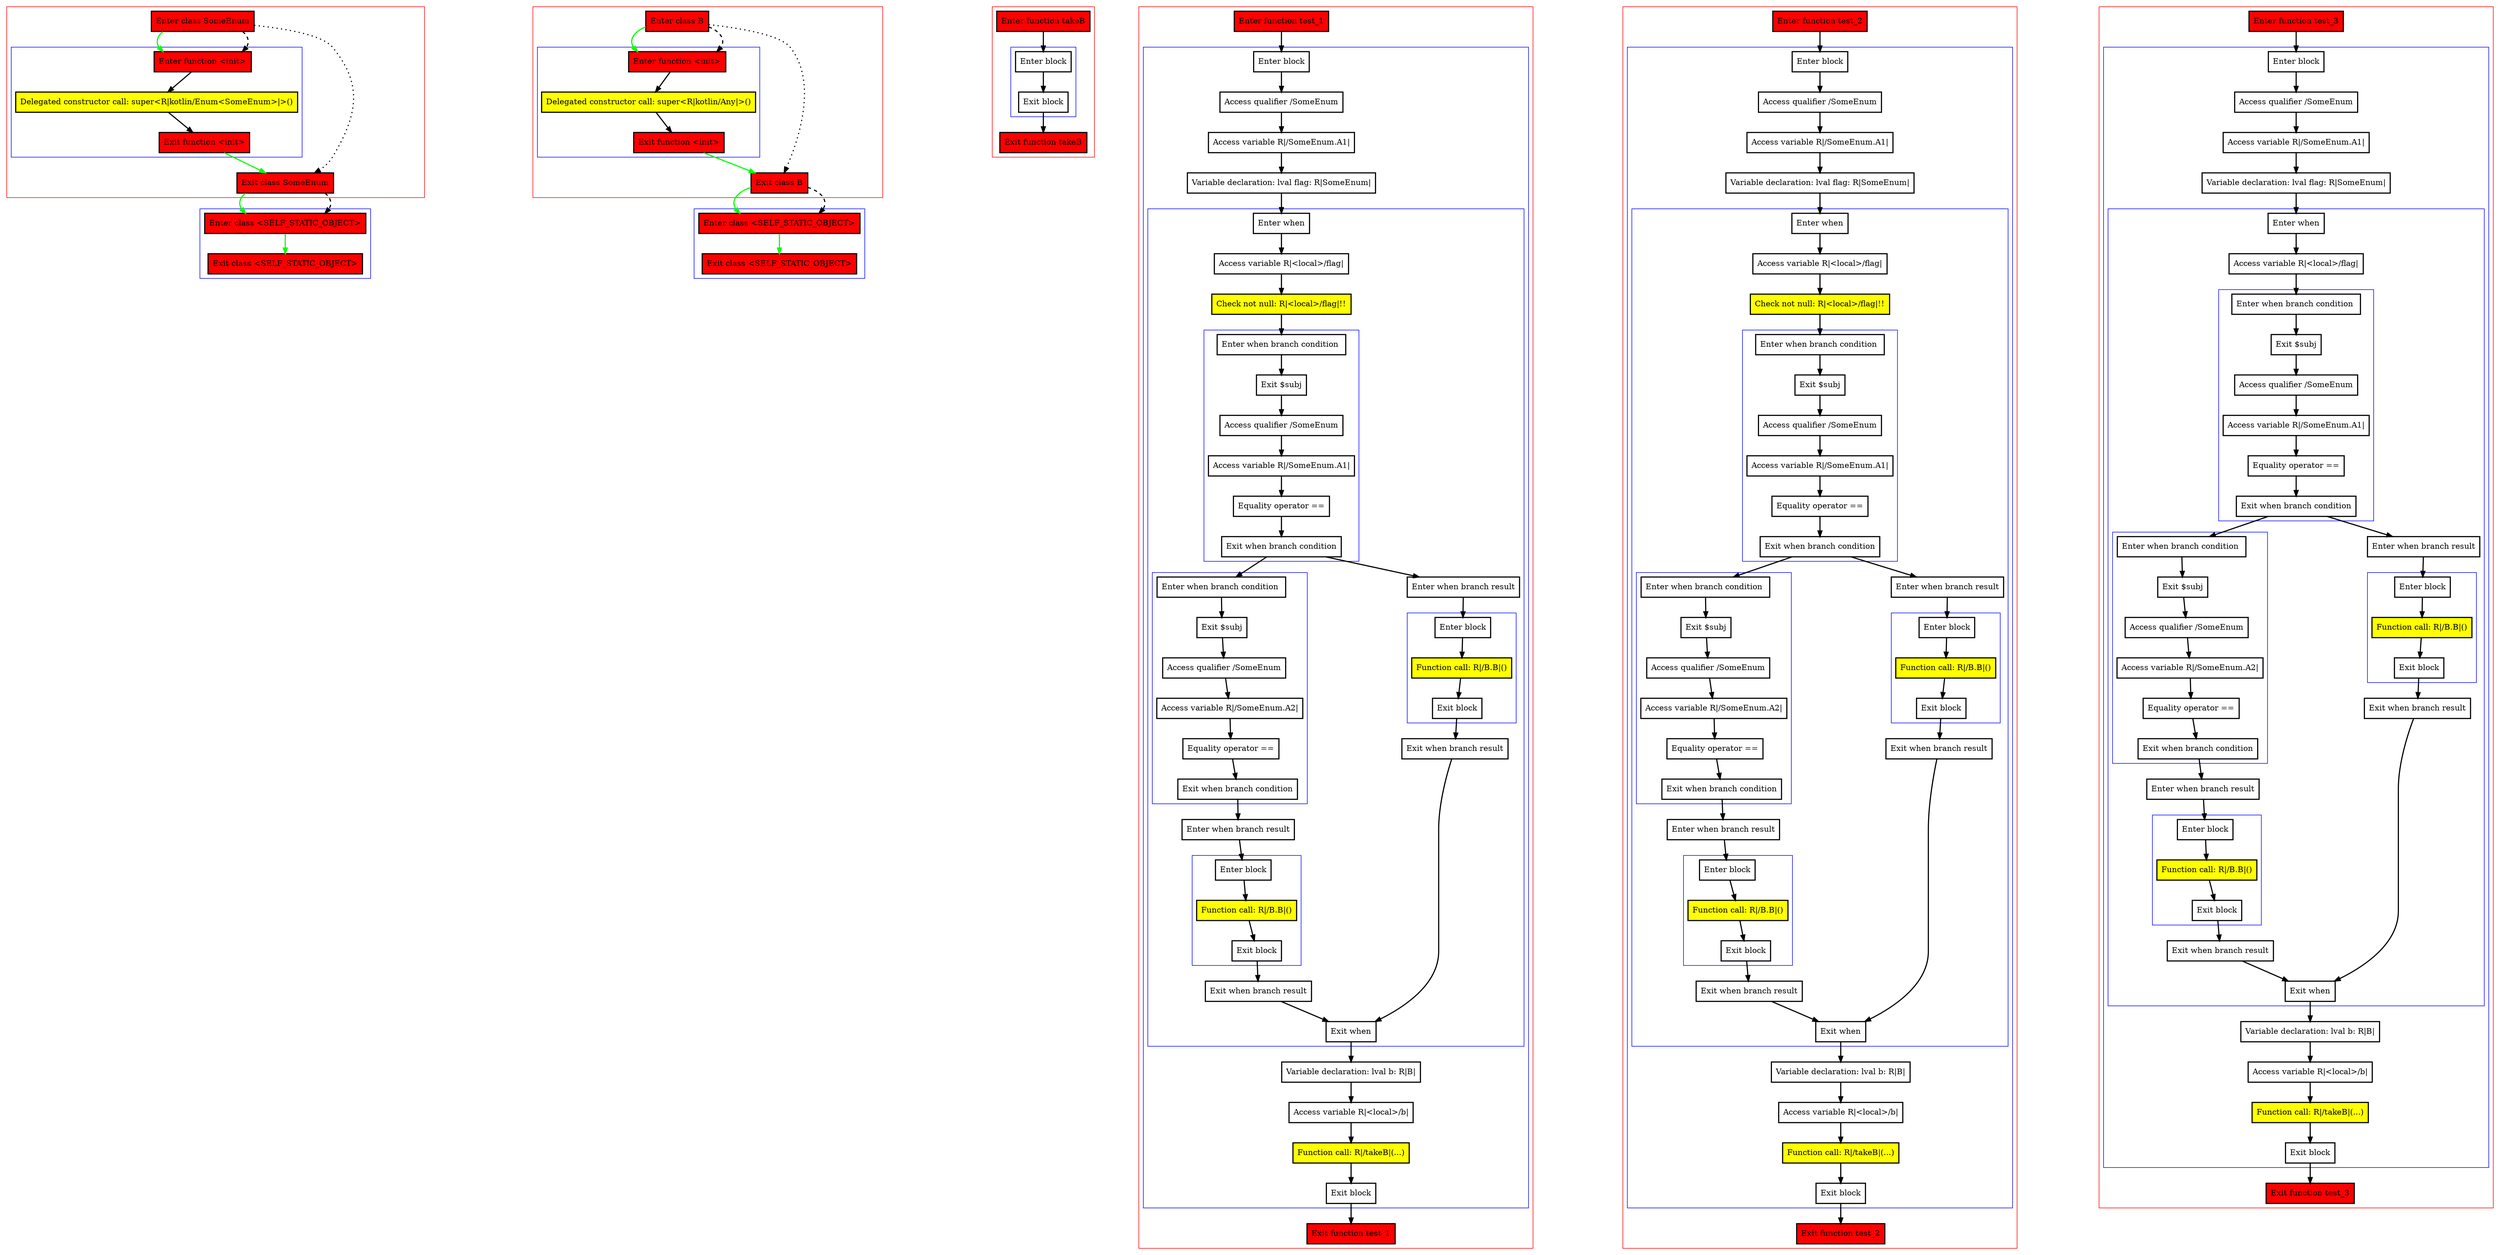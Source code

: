 digraph exhaustiveWhenAndDNNType_kt {
    graph [nodesep=3]
    node [shape=box penwidth=2]
    edge [penwidth=2]

    subgraph cluster_0 {
        color=red
        0 [label="Enter class SomeEnum" style="filled" fillcolor=red];
        subgraph cluster_1 {
            color=blue
            1 [label="Enter function <init>" style="filled" fillcolor=red];
            2 [label="Delegated constructor call: super<R|kotlin/Enum<SomeEnum>|>()" style="filled" fillcolor=yellow];
            3 [label="Exit function <init>" style="filled" fillcolor=red];
        }
        4 [label="Exit class SomeEnum" style="filled" fillcolor=red];
    }
    subgraph cluster_2 {
        color=blue
        5 [label="Enter class <SELF_STATIC_OBJECT>" style="filled" fillcolor=red];
        6 [label="Exit class <SELF_STATIC_OBJECT>" style="filled" fillcolor=red];
    }
    0 -> {1} [color=green];
    0 -> {4} [style=dotted];
    0 -> {1} [style=dashed];
    1 -> {2};
    2 -> {3};
    3 -> {4} [color=green];
    4 -> {5} [color=green];
    4 -> {5} [style=dashed];
    5 -> {6} [color=green];

    subgraph cluster_3 {
        color=red
        7 [label="Enter class B" style="filled" fillcolor=red];
        subgraph cluster_4 {
            color=blue
            8 [label="Enter function <init>" style="filled" fillcolor=red];
            9 [label="Delegated constructor call: super<R|kotlin/Any|>()" style="filled" fillcolor=yellow];
            10 [label="Exit function <init>" style="filled" fillcolor=red];
        }
        11 [label="Exit class B" style="filled" fillcolor=red];
    }
    subgraph cluster_5 {
        color=blue
        12 [label="Enter class <SELF_STATIC_OBJECT>" style="filled" fillcolor=red];
        13 [label="Exit class <SELF_STATIC_OBJECT>" style="filled" fillcolor=red];
    }
    7 -> {8} [color=green];
    7 -> {11} [style=dotted];
    7 -> {8} [style=dashed];
    8 -> {9};
    9 -> {10};
    10 -> {11} [color=green];
    11 -> {12} [color=green];
    11 -> {12} [style=dashed];
    12 -> {13} [color=green];

    subgraph cluster_6 {
        color=red
        14 [label="Enter function takeB" style="filled" fillcolor=red];
        subgraph cluster_7 {
            color=blue
            15 [label="Enter block"];
            16 [label="Exit block"];
        }
        17 [label="Exit function takeB" style="filled" fillcolor=red];
    }
    14 -> {15};
    15 -> {16};
    16 -> {17};

    subgraph cluster_8 {
        color=red
        18 [label="Enter function test_1" style="filled" fillcolor=red];
        subgraph cluster_9 {
            color=blue
            19 [label="Enter block"];
            20 [label="Access qualifier /SomeEnum"];
            21 [label="Access variable R|/SomeEnum.A1|"];
            22 [label="Variable declaration: lval flag: R|SomeEnum|"];
            subgraph cluster_10 {
                color=blue
                23 [label="Enter when"];
                24 [label="Access variable R|<local>/flag|"];
                25 [label="Check not null: R|<local>/flag|!!" style="filled" fillcolor=yellow];
                subgraph cluster_11 {
                    color=blue
                    26 [label="Enter when branch condition "];
                    27 [label="Exit $subj"];
                    28 [label="Access qualifier /SomeEnum"];
                    29 [label="Access variable R|/SomeEnum.A1|"];
                    30 [label="Equality operator =="];
                    31 [label="Exit when branch condition"];
                }
                subgraph cluster_12 {
                    color=blue
                    32 [label="Enter when branch condition "];
                    33 [label="Exit $subj"];
                    34 [label="Access qualifier /SomeEnum"];
                    35 [label="Access variable R|/SomeEnum.A2|"];
                    36 [label="Equality operator =="];
                    37 [label="Exit when branch condition"];
                }
                38 [label="Enter when branch result"];
                subgraph cluster_13 {
                    color=blue
                    39 [label="Enter block"];
                    40 [label="Function call: R|/B.B|()" style="filled" fillcolor=yellow];
                    41 [label="Exit block"];
                }
                42 [label="Exit when branch result"];
                43 [label="Enter when branch result"];
                subgraph cluster_14 {
                    color=blue
                    44 [label="Enter block"];
                    45 [label="Function call: R|/B.B|()" style="filled" fillcolor=yellow];
                    46 [label="Exit block"];
                }
                47 [label="Exit when branch result"];
                48 [label="Exit when"];
            }
            49 [label="Variable declaration: lval b: R|B|"];
            50 [label="Access variable R|<local>/b|"];
            51 [label="Function call: R|/takeB|(...)" style="filled" fillcolor=yellow];
            52 [label="Exit block"];
        }
        53 [label="Exit function test_1" style="filled" fillcolor=red];
    }
    18 -> {19};
    19 -> {20};
    20 -> {21};
    21 -> {22};
    22 -> {23};
    23 -> {24};
    24 -> {25};
    25 -> {26};
    26 -> {27};
    27 -> {28};
    28 -> {29};
    29 -> {30};
    30 -> {31};
    31 -> {32 43};
    32 -> {33};
    33 -> {34};
    34 -> {35};
    35 -> {36};
    36 -> {37};
    37 -> {38};
    38 -> {39};
    39 -> {40};
    40 -> {41};
    41 -> {42};
    42 -> {48};
    43 -> {44};
    44 -> {45};
    45 -> {46};
    46 -> {47};
    47 -> {48};
    48 -> {49};
    49 -> {50};
    50 -> {51};
    51 -> {52};
    52 -> {53};

    subgraph cluster_15 {
        color=red
        54 [label="Enter function test_2" style="filled" fillcolor=red];
        subgraph cluster_16 {
            color=blue
            55 [label="Enter block"];
            56 [label="Access qualifier /SomeEnum"];
            57 [label="Access variable R|/SomeEnum.A1|"];
            58 [label="Variable declaration: lval flag: R|SomeEnum|"];
            subgraph cluster_17 {
                color=blue
                59 [label="Enter when"];
                60 [label="Access variable R|<local>/flag|"];
                61 [label="Check not null: R|<local>/flag|!!" style="filled" fillcolor=yellow];
                subgraph cluster_18 {
                    color=blue
                    62 [label="Enter when branch condition "];
                    63 [label="Exit $subj"];
                    64 [label="Access qualifier /SomeEnum"];
                    65 [label="Access variable R|/SomeEnum.A1|"];
                    66 [label="Equality operator =="];
                    67 [label="Exit when branch condition"];
                }
                subgraph cluster_19 {
                    color=blue
                    68 [label="Enter when branch condition "];
                    69 [label="Exit $subj"];
                    70 [label="Access qualifier /SomeEnum"];
                    71 [label="Access variable R|/SomeEnum.A2|"];
                    72 [label="Equality operator =="];
                    73 [label="Exit when branch condition"];
                }
                74 [label="Enter when branch result"];
                subgraph cluster_20 {
                    color=blue
                    75 [label="Enter block"];
                    76 [label="Function call: R|/B.B|()" style="filled" fillcolor=yellow];
                    77 [label="Exit block"];
                }
                78 [label="Exit when branch result"];
                79 [label="Enter when branch result"];
                subgraph cluster_21 {
                    color=blue
                    80 [label="Enter block"];
                    81 [label="Function call: R|/B.B|()" style="filled" fillcolor=yellow];
                    82 [label="Exit block"];
                }
                83 [label="Exit when branch result"];
                84 [label="Exit when"];
            }
            85 [label="Variable declaration: lval b: R|B|"];
            86 [label="Access variable R|<local>/b|"];
            87 [label="Function call: R|/takeB|(...)" style="filled" fillcolor=yellow];
            88 [label="Exit block"];
        }
        89 [label="Exit function test_2" style="filled" fillcolor=red];
    }
    54 -> {55};
    55 -> {56};
    56 -> {57};
    57 -> {58};
    58 -> {59};
    59 -> {60};
    60 -> {61};
    61 -> {62};
    62 -> {63};
    63 -> {64};
    64 -> {65};
    65 -> {66};
    66 -> {67};
    67 -> {68 79};
    68 -> {69};
    69 -> {70};
    70 -> {71};
    71 -> {72};
    72 -> {73};
    73 -> {74};
    74 -> {75};
    75 -> {76};
    76 -> {77};
    77 -> {78};
    78 -> {84};
    79 -> {80};
    80 -> {81};
    81 -> {82};
    82 -> {83};
    83 -> {84};
    84 -> {85};
    85 -> {86};
    86 -> {87};
    87 -> {88};
    88 -> {89};

    subgraph cluster_22 {
        color=red
        90 [label="Enter function test_3" style="filled" fillcolor=red];
        subgraph cluster_23 {
            color=blue
            91 [label="Enter block"];
            92 [label="Access qualifier /SomeEnum"];
            93 [label="Access variable R|/SomeEnum.A1|"];
            94 [label="Variable declaration: lval flag: R|SomeEnum|"];
            subgraph cluster_24 {
                color=blue
                95 [label="Enter when"];
                96 [label="Access variable R|<local>/flag|"];
                subgraph cluster_25 {
                    color=blue
                    97 [label="Enter when branch condition "];
                    98 [label="Exit $subj"];
                    99 [label="Access qualifier /SomeEnum"];
                    100 [label="Access variable R|/SomeEnum.A1|"];
                    101 [label="Equality operator =="];
                    102 [label="Exit when branch condition"];
                }
                subgraph cluster_26 {
                    color=blue
                    103 [label="Enter when branch condition "];
                    104 [label="Exit $subj"];
                    105 [label="Access qualifier /SomeEnum"];
                    106 [label="Access variable R|/SomeEnum.A2|"];
                    107 [label="Equality operator =="];
                    108 [label="Exit when branch condition"];
                }
                109 [label="Enter when branch result"];
                subgraph cluster_27 {
                    color=blue
                    110 [label="Enter block"];
                    111 [label="Function call: R|/B.B|()" style="filled" fillcolor=yellow];
                    112 [label="Exit block"];
                }
                113 [label="Exit when branch result"];
                114 [label="Enter when branch result"];
                subgraph cluster_28 {
                    color=blue
                    115 [label="Enter block"];
                    116 [label="Function call: R|/B.B|()" style="filled" fillcolor=yellow];
                    117 [label="Exit block"];
                }
                118 [label="Exit when branch result"];
                119 [label="Exit when"];
            }
            120 [label="Variable declaration: lval b: R|B|"];
            121 [label="Access variable R|<local>/b|"];
            122 [label="Function call: R|/takeB|(...)" style="filled" fillcolor=yellow];
            123 [label="Exit block"];
        }
        124 [label="Exit function test_3" style="filled" fillcolor=red];
    }
    90 -> {91};
    91 -> {92};
    92 -> {93};
    93 -> {94};
    94 -> {95};
    95 -> {96};
    96 -> {97};
    97 -> {98};
    98 -> {99};
    99 -> {100};
    100 -> {101};
    101 -> {102};
    102 -> {103 114};
    103 -> {104};
    104 -> {105};
    105 -> {106};
    106 -> {107};
    107 -> {108};
    108 -> {109};
    109 -> {110};
    110 -> {111};
    111 -> {112};
    112 -> {113};
    113 -> {119};
    114 -> {115};
    115 -> {116};
    116 -> {117};
    117 -> {118};
    118 -> {119};
    119 -> {120};
    120 -> {121};
    121 -> {122};
    122 -> {123};
    123 -> {124};

}
